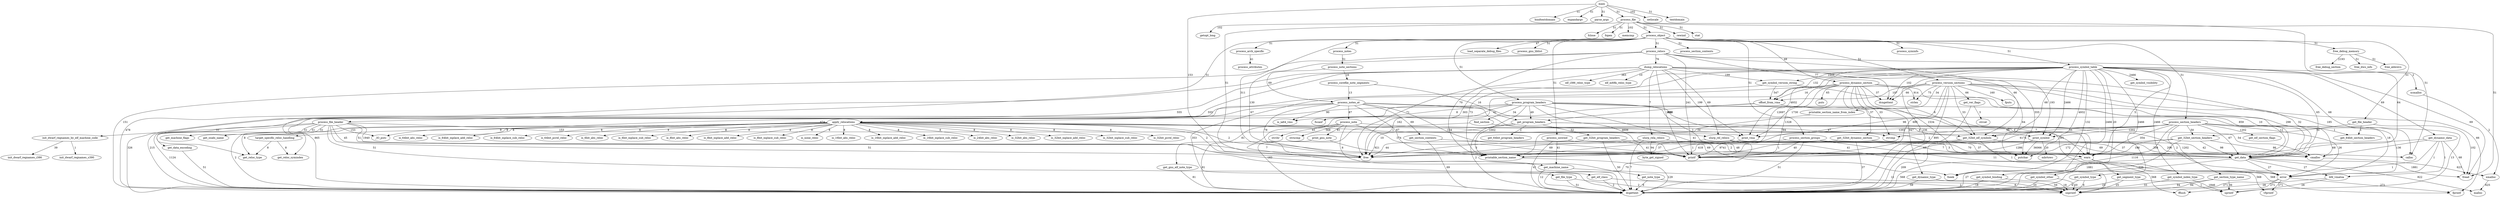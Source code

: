strict digraph  {
apply_relocations;
dcgettext;
free;
get_32bit_elf_symbols;
get_reloc_type;
is_16bit_abs_reloc;
is_16bit_inplace_add_reloc;
is_16bit_inplace_sub_reloc;
is_24bit_abs_reloc;
is_32bit_abs_reloc;
is_32bit_inplace_add_reloc;
is_32bit_inplace_sub_reloc;
is_32bit_pcrel_reloc;
is_64bit_abs_reloc;
is_64bit_inplace_add_reloc;
is_64bit_inplace_sub_reloc;
is_64bit_pcrel_reloc;
is_6bit_abs_reloc;
is_6bit_inplace_sub_reloc;
is_8bit_abs_reloc;
is_8bit_inplace_add_reloc;
is_8bit_inplace_sub_reloc;
is_none_reloc;
printable_section_name;
slurp_rel_relocs;
target_specific_reloc_handling;
warn;
bfd_vmatoa;
snprintf;
sprintf;
cmalloc;
xmalloc;
dump_relocations;
elf_i386_reloc_type;
elf_m68k_reloc_type;
error;
get_reloc_symindex;
get_symbol_version_string;
print_symbol;
print_vma;
printf;
putchar;
slurp_rela_relocs;
fflush;
fprintf;
vfprintf;
find_section;
strcmp;
free_debug_memory;
free_abbrevs;
free_debug_section;
free_dwo_info;
get_32bit_dynamic_section;
get_data;
get_32bit_program_headers;
get_32bit_section_headers;
fread;
fseek;
malloc;
get_data_encoding;
get_dynamic_data;
get_dynamic_type;
get_elf_class;
get_file_header;
get_64bit_section_headers;
get_file_type;
get_gnu_elf_note_type;
get_machine_name;
get_note_type;
get_program_headers;
get_64bit_program_headers;
get_section_contents;
get_section_type_name;
get_segment_type;
get_symbol_binding;
get_symbol_index_type;
get_symbol_other;
get_symbol_type;
offset_from_vma;
get_ver_flags;
strcat;
init_dwarf_regnames_by_elf_machine_code;
init_dwarf_regnames_i386;
init_dwarf_regnames_s390;
main;
bindtextdomain;
expandargv;
parse_args;
process_file;
setlocale;
textdomain;
getopt_long;
print_gnu_note;
mbrtowc;
printable_section_name_from_index;
process_arch_specific;
process_attributes;
process_corefile_note_segments;
process_notes_at;
process_dynamic_section;
dcngettext;
puts;
strlen;
calloc;
fclose;
fopen;
memcmp;
process_object;
rewind;
stat;
process_file_header;
_IO_putc;
get_machine_flags;
get_osabi_name;
process_note;
strchr;
strncmp;
process_note_sections;
process_notes;
is_ia64_vms;
load_separate_debug_files;
process_gnu_liblist;
process_program_headers;
process_relocs;
process_section_contents;
process_section_groups;
process_section_headers;
process_symbol_table;
process_syminfo;
process_unwind;
process_version_sections;
fscanf;
get_elf_section_flags;
get_symbol_visibility;
xcmalloc;
fputs;
byte_get_signed;
apply_relocations -> dcgettext  [label=2];
apply_relocations -> free  [label=2];
apply_relocations -> get_32bit_elf_symbols  [label=1];
apply_relocations -> get_reloc_type  [label=8];
apply_relocations -> is_16bit_abs_reloc  [label=8];
apply_relocations -> is_16bit_inplace_add_reloc  [label=8];
apply_relocations -> is_16bit_inplace_sub_reloc  [label=8];
apply_relocations -> is_24bit_abs_reloc  [label=8];
apply_relocations -> is_32bit_abs_reloc  [label=8];
apply_relocations -> is_32bit_inplace_add_reloc  [label=8];
apply_relocations -> is_32bit_inplace_sub_reloc  [label=8];
apply_relocations -> is_32bit_pcrel_reloc  [label=8];
apply_relocations -> is_64bit_abs_reloc  [label=8];
apply_relocations -> is_64bit_inplace_add_reloc  [label=8];
apply_relocations -> is_64bit_inplace_sub_reloc  [label=8];
apply_relocations -> is_64bit_pcrel_reloc  [label=8];
apply_relocations -> is_6bit_abs_reloc  [label=8];
apply_relocations -> is_6bit_inplace_sub_reloc  [label=8];
apply_relocations -> is_8bit_abs_reloc  [label=8];
apply_relocations -> is_8bit_inplace_add_reloc  [label=8];
apply_relocations -> is_8bit_inplace_sub_reloc  [label=8];
apply_relocations -> is_none_reloc  [label=8];
apply_relocations -> printable_section_name  [label=2];
apply_relocations -> slurp_rel_relocs  [label=1];
apply_relocations -> target_specific_reloc_handling  [label=9];
apply_relocations -> warn  [label=2];
get_32bit_elf_symbols -> cmalloc  [label=206];
get_32bit_elf_symbols -> dcgettext  [label=209];
get_32bit_elf_symbols -> error  [label=1];
get_32bit_elf_symbols -> free  [label=418];
get_32bit_elf_symbols -> get_data  [label=208];
get_32bit_elf_symbols -> printable_section_name  [label=1];
printable_section_name -> dcgettext  [label=129];
slurp_rel_relocs -> cmalloc  [label=69];
slurp_rel_relocs -> dcgettext  [label=70];
slurp_rel_relocs -> free  [label=69];
slurp_rel_relocs -> get_data  [label=70];
target_specific_reloc_handling -> get_reloc_symindex  [label=8];
target_specific_reloc_handling -> get_reloc_type  [label=8];
warn -> dcgettext  [label=568];
warn -> fflush  [label=568];
warn -> fprintf  [label=568];
warn -> vfprintf  [label=568];
bfd_vmatoa -> snprintf  [label=28];
bfd_vmatoa -> sprintf  [label=28];
cmalloc -> xmalloc  [label=623];
xmalloc -> malloc  [label=625];
dump_relocations -> dcgettext  [label=478];
dump_relocations -> elf_i386_reloc_type  [label=363];
dump_relocations -> elf_m68k_reloc_type  [label=10];
dump_relocations -> error  [label=185];
dump_relocations -> free  [label=71];
dump_relocations -> get_reloc_symindex  [label=555];
dump_relocations -> get_reloc_type  [label=555];
dump_relocations -> get_symbol_version_string  [label=199];
dump_relocations -> print_symbol  [label=193];
dump_relocations -> print_vma  [label=199];
dump_relocations -> printf  [label=1688];
dump_relocations -> putchar  [label=555];
dump_relocations -> slurp_rel_relocs  [label=69];
dump_relocations -> slurp_rela_relocs  [label=7];
error -> dcgettext  [label=271];
error -> fflush  [label=271];
error -> fprintf  [label=271];
error -> vfprintf  [label=271];
get_symbol_version_string -> dcgettext  [label=865];
get_symbol_version_string -> get_data  [label=859];
get_symbol_version_string -> offset_from_vma  [label=547];
print_symbol -> mbrtowc  [label=20];
print_symbol -> printf  [label=1286];
print_symbol -> putchar  [label=36066];
print_vma -> printf  [label=9741];
slurp_rela_relocs -> byte_get_signed  [label=94];
slurp_rela_relocs -> cmalloc  [label=3];
slurp_rela_relocs -> dcgettext  [label=7];
slurp_rela_relocs -> free  [label=3];
slurp_rela_relocs -> get_data  [label=7];
find_section -> dcgettext  [label=183];
find_section -> strcmp  [label=784];
free_debug_memory -> free_abbrevs  [label=51];
free_debug_memory -> free_debug_section  [label=2193];
free_debug_memory -> free_dwo_info  [label=51];
get_32bit_dynamic_section -> cmalloc  [label=37];
get_32bit_dynamic_section -> dcgettext  [label=37];
get_32bit_dynamic_section -> free  [label=37];
get_32bit_dynamic_section -> get_data  [label=37];
get_data -> bfd_vmatoa  [label=27];
get_data -> dcgettext  [label=27];
get_data -> error  [label=27];
get_data -> fread  [label=1881];
get_data -> fseek  [label=1881];
get_data -> malloc  [label=822];
get_32bit_program_headers -> dcgettext  [label=50];
get_32bit_program_headers -> free  [label=44];
get_32bit_program_headers -> get_data  [label=48];
get_32bit_program_headers -> warn  [label=2];
get_32bit_section_headers -> cmalloc  [label=86];
get_32bit_section_headers -> dcgettext  [label=235];
get_32bit_section_headers -> free  [label=172];
get_32bit_section_headers -> get_data  [label=98];
get_32bit_section_headers -> warn  [label=186];
get_data_encoding -> dcgettext  [label=51];
get_dynamic_data -> bfd_vmatoa  [label=1];
get_dynamic_data -> cmalloc  [label=136];
get_dynamic_data -> dcgettext  [label=1];
get_dynamic_data -> error  [label=1];
get_dynamic_data -> fread  [label=68];
get_dynamic_data -> free  [label=68];
get_dynamic_type -> dcgettext  [label=59];
get_dynamic_type -> snprintf  [label=59];
get_elf_class -> dcgettext  [label=2];
get_elf_class -> snprintf  [label=2];
get_file_header -> fread  [label=102];
get_file_header -> get_32bit_section_headers  [label=50];
get_file_header -> get_64bit_section_headers  [label=1];
get_file_type -> dcgettext  [label=51];
get_file_type -> snprintf  [label=2];
get_gnu_elf_note_type -> dcgettext  [label=81];
get_machine_name -> dcgettext  [label=12];
get_machine_name -> snprintf  [label=11];
get_note_type -> dcgettext  [label=6];
get_note_type -> snprintf  [label=6];
get_program_headers -> cmalloc  [label=54];
get_program_headers -> dcgettext  [label=2];
get_program_headers -> error  [label=2];
get_program_headers -> free  [label=10];
get_program_headers -> get_32bit_program_headers  [label=52];
get_program_headers -> get_64bit_program_headers  [label=2];
get_section_contents -> dcgettext  [label=69];
get_section_contents -> get_data  [label=69];
get_section_type_name -> dcgettext  [label=94];
get_section_type_name -> snprintf  [label=94];
get_section_type_name -> sprintf  [label=36];
get_segment_type -> dcgettext  [label=25];
get_segment_type -> snprintf  [label=25];
get_segment_type -> sprintf  [label=1];
get_symbol_binding -> dcgettext  [label=18];
get_symbol_binding -> snprintf  [label=18];
get_symbol_index_type -> dcgettext  [label=33];
get_symbol_index_type -> sprintf  [label=1846];
get_symbol_other -> dcgettext  [label=20];
get_symbol_other -> snprintf  [label=20];
get_symbol_type -> dcgettext  [label=6];
get_symbol_type -> snprintf  [label=6];
offset_from_vma -> dcgettext  [label=7];
offset_from_vma -> get_program_headers  [label=802];
offset_from_vma -> warn  [label=7];
get_ver_flags -> dcgettext  [label=65];
get_ver_flags -> strcat  [label=3];
init_dwarf_regnames_by_elf_machine_code -> init_dwarf_regnames_i386  [label=39];
init_dwarf_regnames_by_elf_machine_code -> init_dwarf_regnames_s390  [label=1];
main -> bindtextdomain  [label=51];
main -> expandargv  [label=51];
main -> free  [label=153];
main -> parse_args  [label=51];
main -> process_file  [label=51];
main -> setlocale  [label=102];
main -> textdomain  [label=51];
parse_args -> getopt_long  [label=102];
process_file -> calloc  [label=51];
process_file -> fclose  [label=51];
process_file -> fopen  [label=51];
process_file -> fread  [label=51];
process_file -> free  [label=51];
process_file -> memcmp  [label=102];
process_file -> process_object  [label=51];
process_file -> rewind  [label=51];
process_file -> stat  [label=51];
print_gnu_note -> dcgettext  [label=81];
print_gnu_note -> printf  [label=921];
printable_section_name_from_index -> printable_section_name  [label=34];
process_arch_specific -> process_attributes  [label=41];
process_corefile_note_segments -> get_program_headers  [label=16];
process_corefile_note_segments -> process_notes_at  [label=13];
process_notes_at -> apply_relocations  [label=67];
process_notes_at -> dcgettext  [label=326];
process_notes_at -> free  [label=78];
process_notes_at -> get_data  [label=12];
process_notes_at -> get_section_contents  [label=69];
process_notes_at -> is_ia64_vms  [label=90];
process_notes_at -> printable_section_name  [label=67];
process_notes_at -> printf  [label=154];
process_notes_at -> process_note  [label=87];
process_notes_at -> warn  [label=8];
process_dynamic_section -> dcgettext  [label=353];
process_dynamic_section -> dcngettext  [label=37];
process_dynamic_section -> get_32bit_dynamic_section  [label=37];
process_dynamic_section -> get_32bit_elf_symbols  [label=6];
process_dynamic_section -> get_data  [label=10];
process_dynamic_section -> get_dynamic_type  [label=947];
process_dynamic_section -> offset_from_vma  [label=16];
process_dynamic_section -> print_vma  [label=1730];
process_dynamic_section -> printf  [label=1328];
process_dynamic_section -> putchar  [label=1534];
process_dynamic_section -> puts  [label=65];
process_dynamic_section -> strcmp  [label=33];
process_dynamic_section -> strlen  [label=914];
process_object -> free  [label=311];
process_object -> free_debug_memory  [label=51];
process_object -> get_file_header  [label=51];
process_object -> load_separate_debug_files  [label=47];
process_object -> process_arch_specific  [label=51];
process_object -> process_dynamic_section  [label=49];
process_object -> process_file_header  [label=51];
process_object -> process_gnu_liblist  [label=51];
process_object -> process_notes  [label=51];
process_object -> process_program_headers  [label=51];
process_object -> process_relocs  [label=51];
process_object -> process_section_contents  [label=51];
process_object -> process_section_groups  [label=51];
process_object -> process_section_headers  [label=51];
process_object -> process_symbol_table  [label=51];
process_object -> process_syminfo  [label=51];
process_object -> process_unwind  [label=51];
process_object -> process_version_sections  [label=51];
process_file_header -> _IO_putc  [label=153];
process_file_header -> dcgettext  [label=1124];
process_file_header -> free  [label=45];
process_file_header -> get_data_encoding  [label=51];
process_file_header -> get_elf_class  [label=51];
process_file_header -> get_file_type  [label=51];
process_file_header -> get_machine_flags  [label=51];
process_file_header -> get_machine_name  [label=51];
process_file_header -> get_osabi_name  [label=51];
process_file_header -> init_dwarf_regnames_by_elf_machine_code  [label=51];
process_file_header -> print_vma  [label=153];
process_file_header -> printf  [label=1940];
process_note -> get_gnu_elf_note_type  [label=81];
process_note -> get_note_type  [label=6];
process_note -> print_gnu_note  [label=81];
process_note -> print_symbol  [label=87];
process_note -> printf  [label=174];
process_note -> strchr  [label=93];
process_note -> strncmp  [label=368];
process_note_sections -> process_corefile_note_segments  [label=16];
process_note_sections -> process_notes_at  [label=69];
process_notes -> process_note_sections  [label=51];
process_program_headers -> _IO_putc  [label=674];
process_program_headers -> dcgettext  [label=215];
process_program_headers -> error  [label=18];
process_program_headers -> find_section  [label=34];
process_program_headers -> fscanf  [label=41];
process_program_headers -> fseek  [label=41];
process_program_headers -> get_program_headers  [label=49];
process_program_headers -> get_segment_type  [label=391];
process_program_headers -> is_ia64_vms  [label=8];
process_program_headers -> printable_section_name  [label=1002];
process_program_headers -> printf  [label=4606];
process_program_headers -> snprintf  [label=41];
process_program_headers -> warn  [label=4];
process_relocs -> dcgettext  [label=151];
process_relocs -> dcngettext  [label=77];
process_relocs -> dump_relocations  [label=76];
process_relocs -> free  [label=130];
process_relocs -> get_32bit_elf_symbols  [label=66];
process_relocs -> get_data  [label=64];
process_relocs -> printable_section_name  [label=70];
process_relocs -> printf  [label=241];
process_section_groups -> calloc  [label=42];
process_section_groups -> dcgettext  [label=51];
process_section_groups -> error  [label=11];
process_section_groups -> printable_section_name  [label=1];
process_section_groups -> printf  [label=40];
process_section_headers -> dcgettext  [label=1116];
process_section_headers -> error  [label=26];
process_section_headers -> get_32bit_elf_symbols  [label=35];
process_section_headers -> get_32bit_section_headers  [label=50];
process_section_headers -> get_64bit_section_headers  [label=1];
process_section_headers -> get_data  [label=67];
process_section_headers -> get_elf_section_flags  [label=1202];
process_section_headers -> get_section_type_name  [label=1202];
process_section_headers -> print_symbol  [label=1202];
process_section_headers -> print_vma  [label=1202];
process_section_headers -> printf  [label=6174];
process_section_headers -> sprintf  [label=13];
process_section_headers -> strcmp  [label=98];
process_section_headers -> warn  [label=354];
process_symbol_table -> calloc  [label=68];
process_symbol_table -> dcgettext  [label=236];
process_symbol_table -> dcngettext  [label=102];
process_symbol_table -> fread  [label=69];
process_symbol_table -> free  [label=303];
process_symbol_table -> fseek  [label=132];
process_symbol_table -> get_32bit_elf_symbols  [label=68];
process_symbol_table -> get_data  [label=65];
process_symbol_table -> get_dynamic_data  [label=69];
process_symbol_table -> get_symbol_binding  [label=2466];
process_symbol_table -> get_symbol_index_type  [label=2466];
process_symbol_table -> get_symbol_other  [label=20];
process_symbol_table -> get_symbol_type  [label=2466];
process_symbol_table -> get_symbol_version_string  [label=2466];
process_symbol_table -> get_symbol_visibility  [label=2466];
process_symbol_table -> offset_from_vma  [label=132];
process_symbol_table -> print_symbol  [label=2466];
process_symbol_table -> print_vma  [label=4932];
process_symbol_table -> printable_section_name  [label=73];
process_symbol_table -> printf  [label=12697];
process_symbol_table -> putchar  [label=4932];
process_symbol_table -> warn  [label=5];
process_symbol_table -> xcmalloc  [label=2];
process_unwind -> dcgettext  [label=41];
process_unwind -> get_machine_name  [label=41];
process_unwind -> printf  [label=41];
process_version_sections -> cmalloc  [label=32];
process_version_sections -> dcgettext  [label=895];
process_version_sections -> dcngettext  [label=66];
process_version_sections -> fprintf  [label=66];
process_version_sections -> fputs  [label=160];
process_version_sections -> free  [label=162];
process_version_sections -> get_32bit_elf_symbols  [label=33];
process_version_sections -> get_data  [label=298];
process_version_sections -> get_ver_flags  [label=66];
process_version_sections -> offset_from_vma  [label=107];
process_version_sections -> printable_section_name  [label=98];
process_version_sections -> printable_section_name_from_index  [label=34];
process_version_sections -> printf  [label=695];
process_version_sections -> putchar  [label=64];
process_version_sections -> strlen  [label=75];
xcmalloc -> xmalloc  [label=2];
}
